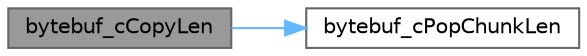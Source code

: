 digraph "bytebuf_cCopyLen"
{
 // INTERACTIVE_SVG=YES
 // LATEX_PDF_SIZE
  bgcolor="transparent";
  edge [fontname=Helvetica,fontsize=10,labelfontname=Helvetica,labelfontsize=10];
  node [fontname=Helvetica,fontsize=10,shape=box,height=0.2,width=0.4];
  rankdir="LR";
  Node1 [id="Node000001",label="bytebuf_cCopyLen",height=0.2,width=0.4,color="gray40", fillcolor="grey60", style="filled", fontcolor="black",tooltip=" "];
  Node1 -> Node2 [id="edge1_Node000001_Node000002",color="steelblue1",style="solid",tooltip=" "];
  Node2 [id="Node000002",label="bytebuf_cPopChunkLen",height=0.2,width=0.4,color="grey40", fillcolor="white", style="filled",URL="$bytebuf_8h.html#a84760dae59cf39e85e3c0131305ef814",tooltip="Return the number of bytes that can be read contiguously."];
}
